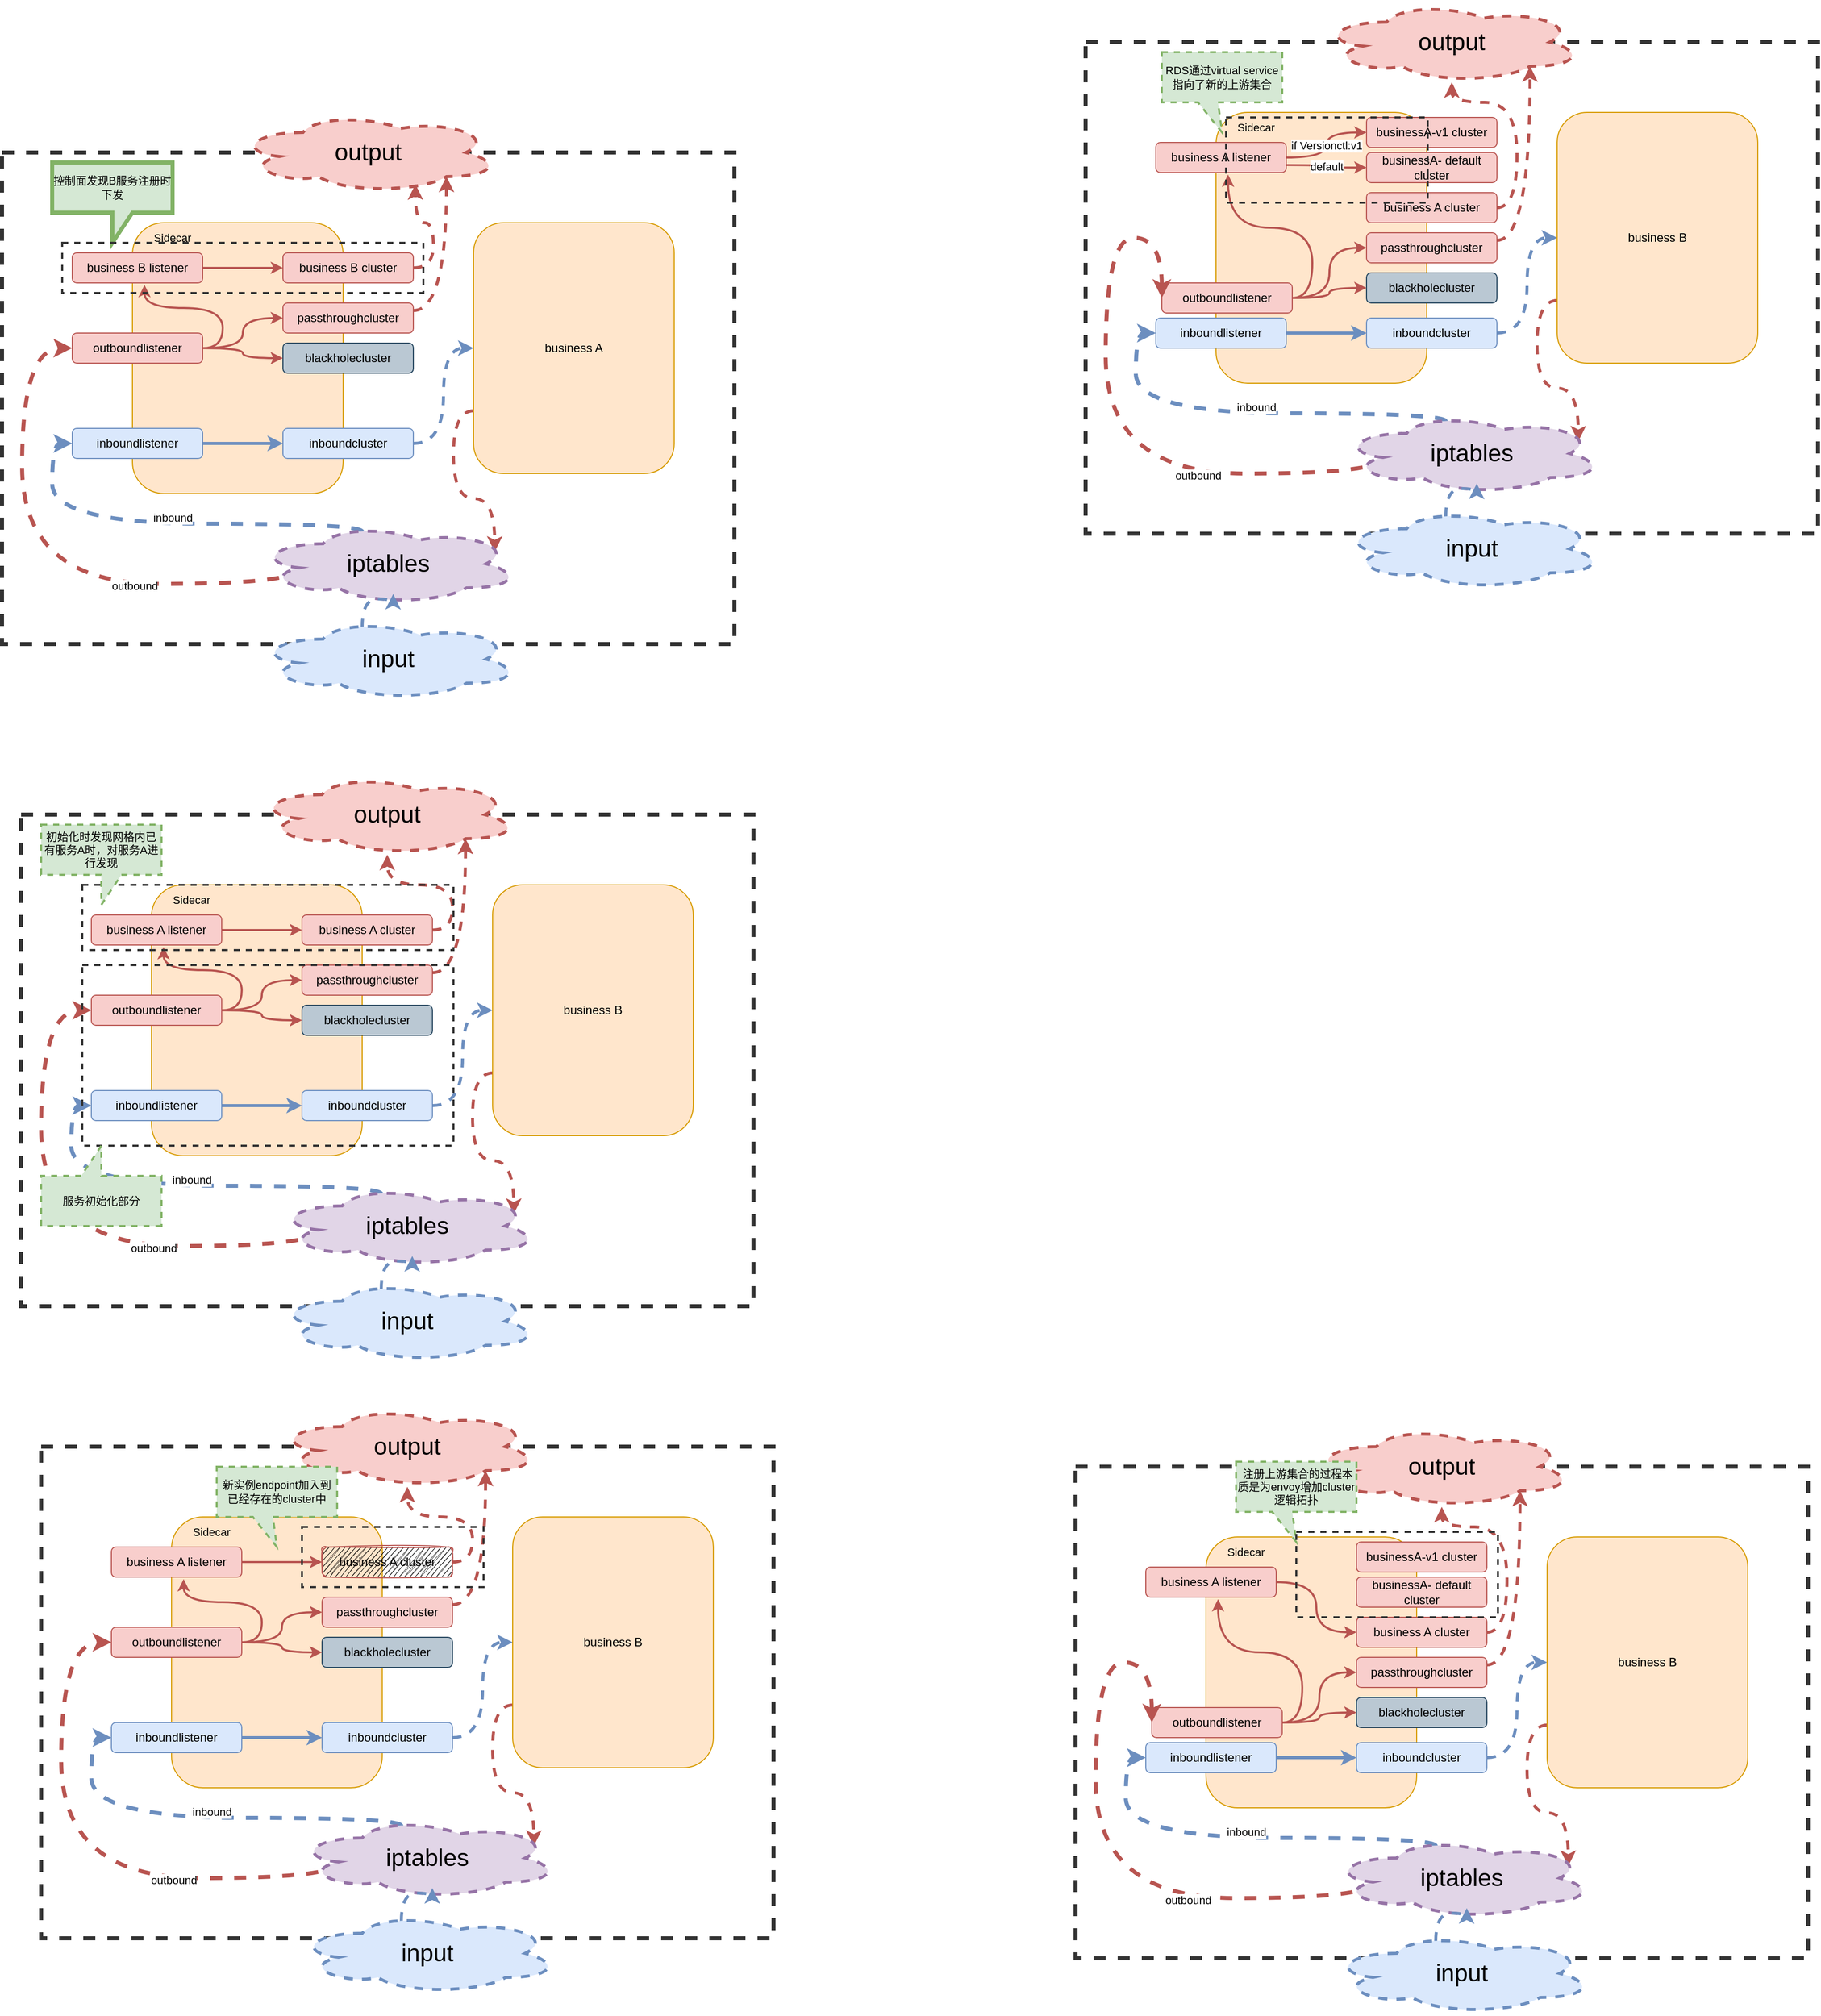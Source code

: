 <mxfile version="15.5.5" type="github">
  <diagram id="2kHhhC5C8ryi1PW7w4x3" name="第 1 页">
    <mxGraphModel dx="946" dy="1782" grid="1" gridSize="10" guides="1" tooltips="1" connect="1" arrows="1" fold="1" page="1" pageScale="1" pageWidth="827" pageHeight="1169" math="0" shadow="0">
      <root>
        <mxCell id="0" />
        <mxCell id="1" parent="0" />
        <mxCell id="oY1Nen4sBYmkMd0QGpDK-23" value="" style="rounded=0;whiteSpace=wrap;html=1;dashed=1;strokeWidth=4;strokeColor=#333333;" parent="1" vertex="1">
          <mxGeometry x="30" y="40" width="730" height="490" as="geometry" />
        </mxCell>
        <mxCell id="oY1Nen4sBYmkMd0QGpDK-11" value="" style="rounded=1;whiteSpace=wrap;html=1;fillColor=#ffe6cc;strokeColor=#d79b00;" parent="1" vertex="1">
          <mxGeometry x="160" y="110" width="210" height="270" as="geometry" />
        </mxCell>
        <mxCell id="oY1Nen4sBYmkMd0QGpDK-12" value="blackholecluster" style="rounded=1;whiteSpace=wrap;html=1;fillColor=#bac8d3;strokeColor=#23445d;" parent="1" vertex="1">
          <mxGeometry x="310" y="230" width="130" height="30" as="geometry" />
        </mxCell>
        <mxCell id="oY1Nen4sBYmkMd0QGpDK-57" style="edgeStyle=orthogonalEdgeStyle;curved=1;orthogonalLoop=1;jettySize=auto;html=1;exitX=1;exitY=0.25;exitDx=0;exitDy=0;entryX=0.8;entryY=0.8;entryDx=0;entryDy=0;entryPerimeter=0;dashed=1;fontSize=11;strokeWidth=3;fillColor=#f8cecc;strokeColor=#b85450;" parent="1" source="oY1Nen4sBYmkMd0QGpDK-13" target="oY1Nen4sBYmkMd0QGpDK-55" edge="1">
          <mxGeometry relative="1" as="geometry" />
        </mxCell>
        <mxCell id="oY1Nen4sBYmkMd0QGpDK-13" value="passthroughcluster" style="rounded=1;whiteSpace=wrap;html=1;fillColor=#f8cecc;strokeColor=#b85450;" parent="1" vertex="1">
          <mxGeometry x="310" y="190" width="130" height="30" as="geometry" />
        </mxCell>
        <mxCell id="oY1Nen4sBYmkMd0QGpDK-14" style="edgeStyle=orthogonalEdgeStyle;orthogonalLoop=1;jettySize=auto;html=1;entryX=0;entryY=0.5;entryDx=0;entryDy=0;curved=1;fillColor=#dae8fc;strokeColor=#6c8ebf;strokeWidth=3;" parent="1" source="oY1Nen4sBYmkMd0QGpDK-15" target="oY1Nen4sBYmkMd0QGpDK-18" edge="1">
          <mxGeometry relative="1" as="geometry" />
        </mxCell>
        <mxCell id="oY1Nen4sBYmkMd0QGpDK-15" value="inboundlistener" style="rounded=1;whiteSpace=wrap;html=1;fillColor=#dae8fc;strokeColor=#6c8ebf;" parent="1" vertex="1">
          <mxGeometry x="100" y="315" width="130" height="30" as="geometry" />
        </mxCell>
        <mxCell id="oY1Nen4sBYmkMd0QGpDK-39" style="edgeStyle=orthogonalEdgeStyle;curved=1;orthogonalLoop=1;jettySize=auto;html=1;entryX=0;entryY=0.5;entryDx=0;entryDy=0;fillColor=#f8cecc;strokeColor=#b85450;strokeWidth=2;" parent="1" source="oY1Nen4sBYmkMd0QGpDK-16" target="oY1Nen4sBYmkMd0QGpDK-13" edge="1">
          <mxGeometry relative="1" as="geometry" />
        </mxCell>
        <mxCell id="oY1Nen4sBYmkMd0QGpDK-40" style="edgeStyle=orthogonalEdgeStyle;curved=1;orthogonalLoop=1;jettySize=auto;html=1;entryX=0;entryY=0.5;entryDx=0;entryDy=0;fillColor=#f8cecc;strokeColor=#b85450;strokeWidth=2;" parent="1" source="oY1Nen4sBYmkMd0QGpDK-16" target="oY1Nen4sBYmkMd0QGpDK-12" edge="1">
          <mxGeometry relative="1" as="geometry" />
        </mxCell>
        <mxCell id="42gZQ6lVNrVdXelR5NFE-3" style="edgeStyle=orthogonalEdgeStyle;curved=1;orthogonalLoop=1;jettySize=auto;html=1;exitX=1;exitY=0.5;exitDx=0;exitDy=0;entryX=0.554;entryY=1.067;entryDx=0;entryDy=0;entryPerimeter=0;fontSize=11;strokeWidth=2;fillColor=#f8cecc;strokeColor=#b85450;" parent="1" source="oY1Nen4sBYmkMd0QGpDK-16" target="42gZQ6lVNrVdXelR5NFE-2" edge="1">
          <mxGeometry relative="1" as="geometry" />
        </mxCell>
        <mxCell id="oY1Nen4sBYmkMd0QGpDK-16" value="outboundlistener" style="rounded=1;whiteSpace=wrap;html=1;fillColor=#f8cecc;strokeColor=#b85450;" parent="1" vertex="1">
          <mxGeometry x="100" y="220" width="130" height="30" as="geometry" />
        </mxCell>
        <mxCell id="oY1Nen4sBYmkMd0QGpDK-17" style="edgeStyle=orthogonalEdgeStyle;curved=1;orthogonalLoop=1;jettySize=auto;html=1;entryX=0;entryY=0.5;entryDx=0;entryDy=0;fillColor=#dae8fc;strokeColor=#6c8ebf;strokeWidth=3;dashed=1;" parent="1" source="oY1Nen4sBYmkMd0QGpDK-18" target="oY1Nen4sBYmkMd0QGpDK-19" edge="1">
          <mxGeometry relative="1" as="geometry" />
        </mxCell>
        <mxCell id="oY1Nen4sBYmkMd0QGpDK-18" value="inboundcluster" style="rounded=1;whiteSpace=wrap;html=1;fillColor=#dae8fc;strokeColor=#6c8ebf;" parent="1" vertex="1">
          <mxGeometry x="310" y="315" width="130" height="30" as="geometry" />
        </mxCell>
        <mxCell id="oY1Nen4sBYmkMd0QGpDK-53" style="edgeStyle=orthogonalEdgeStyle;curved=1;orthogonalLoop=1;jettySize=auto;html=1;exitX=0;exitY=0.75;exitDx=0;exitDy=0;entryX=0.908;entryY=0.35;entryDx=0;entryDy=0;entryPerimeter=0;dashed=1;fontSize=11;strokeWidth=3;fillColor=#f8cecc;strokeColor=#b85450;" parent="1" source="oY1Nen4sBYmkMd0QGpDK-19" target="oY1Nen4sBYmkMd0QGpDK-42" edge="1">
          <mxGeometry relative="1" as="geometry" />
        </mxCell>
        <mxCell id="oY1Nen4sBYmkMd0QGpDK-19" value="business A" style="rounded=1;whiteSpace=wrap;html=1;fillColor=#ffe6cc;strokeColor=#d79b00;" parent="1" vertex="1">
          <mxGeometry x="500" y="110" width="200" height="250" as="geometry" />
        </mxCell>
        <mxCell id="oY1Nen4sBYmkMd0QGpDK-45" style="edgeStyle=orthogonalEdgeStyle;curved=1;orthogonalLoop=1;jettySize=auto;html=1;exitX=0.4;exitY=0.1;exitDx=0;exitDy=0;exitPerimeter=0;entryX=0;entryY=0.5;entryDx=0;entryDy=0;fontSize=11;fillColor=#dae8fc;strokeColor=#6c8ebf;dashed=1;strokeWidth=4;" parent="1" source="oY1Nen4sBYmkMd0QGpDK-42" target="oY1Nen4sBYmkMd0QGpDK-15" edge="1">
          <mxGeometry relative="1" as="geometry">
            <Array as="points">
              <mxPoint x="389" y="410" />
              <mxPoint x="80" y="410" />
              <mxPoint x="80" y="330" />
            </Array>
          </mxGeometry>
        </mxCell>
        <mxCell id="oY1Nen4sBYmkMd0QGpDK-46" value="inbound" style="edgeLabel;html=1;align=center;verticalAlign=middle;resizable=0;points=[];fontSize=11;" parent="oY1Nen4sBYmkMd0QGpDK-45" vertex="1" connectable="0">
          <mxGeometry x="-0.055" y="-6" relative="1" as="geometry">
            <mxPoint as="offset" />
          </mxGeometry>
        </mxCell>
        <mxCell id="oY1Nen4sBYmkMd0QGpDK-47" style="edgeStyle=orthogonalEdgeStyle;curved=1;orthogonalLoop=1;jettySize=auto;html=1;exitX=0.16;exitY=0.55;exitDx=0;exitDy=0;exitPerimeter=0;entryX=0;entryY=0.5;entryDx=0;entryDy=0;fontSize=11;fillColor=#f8cecc;strokeColor=#b85450;dashed=1;strokeWidth=4;" parent="1" source="oY1Nen4sBYmkMd0QGpDK-42" target="oY1Nen4sBYmkMd0QGpDK-16" edge="1">
          <mxGeometry relative="1" as="geometry">
            <Array as="points">
              <mxPoint x="327" y="470" />
              <mxPoint x="50" y="470" />
              <mxPoint x="50" y="235" />
            </Array>
          </mxGeometry>
        </mxCell>
        <mxCell id="oY1Nen4sBYmkMd0QGpDK-48" value="outbound" style="edgeLabel;html=1;align=center;verticalAlign=middle;resizable=0;points=[];fontSize=11;" parent="oY1Nen4sBYmkMd0QGpDK-47" vertex="1" connectable="0">
          <mxGeometry x="-0.375" y="2" relative="1" as="geometry">
            <mxPoint as="offset" />
          </mxGeometry>
        </mxCell>
        <mxCell id="oY1Nen4sBYmkMd0QGpDK-42" value="&lt;font style=&quot;font-size: 24px&quot;&gt;iptables&lt;/font&gt;" style="ellipse;shape=cloud;whiteSpace=wrap;html=1;dashed=1;strokeWidth=3;fillColor=#e1d5e7;strokeColor=#9673a6;" parent="1" vertex="1">
          <mxGeometry x="285" y="410" width="260" height="80" as="geometry" />
        </mxCell>
        <mxCell id="oY1Nen4sBYmkMd0QGpDK-49" value="Sidecar" style="text;html=1;strokeColor=none;fillColor=none;align=center;verticalAlign=middle;whiteSpace=wrap;rounded=0;dashed=1;fontSize=11;" parent="1" vertex="1">
          <mxGeometry x="170" y="110" width="60" height="30" as="geometry" />
        </mxCell>
        <mxCell id="oY1Nen4sBYmkMd0QGpDK-55" value="&lt;font style=&quot;font-size: 24px&quot;&gt;output&lt;/font&gt;" style="ellipse;shape=cloud;whiteSpace=wrap;html=1;dashed=1;strokeWidth=3;fillColor=#f8cecc;strokeColor=#b85450;" parent="1" vertex="1">
          <mxGeometry x="265" width="260" height="80" as="geometry" />
        </mxCell>
        <mxCell id="oY1Nen4sBYmkMd0QGpDK-59" style="edgeStyle=orthogonalEdgeStyle;curved=1;orthogonalLoop=1;jettySize=auto;html=1;exitX=0.4;exitY=0.1;exitDx=0;exitDy=0;exitPerimeter=0;entryX=0.519;entryY=0.875;entryDx=0;entryDy=0;entryPerimeter=0;dashed=1;fontSize=11;strokeWidth=3;fillColor=#dae8fc;strokeColor=#6c8ebf;" parent="1" source="oY1Nen4sBYmkMd0QGpDK-58" target="oY1Nen4sBYmkMd0QGpDK-42" edge="1">
          <mxGeometry relative="1" as="geometry" />
        </mxCell>
        <mxCell id="oY1Nen4sBYmkMd0QGpDK-58" value="&lt;span style=&quot;font-size: 24px&quot;&gt;input&lt;/span&gt;" style="ellipse;shape=cloud;whiteSpace=wrap;html=1;dashed=1;strokeWidth=3;fillColor=#dae8fc;strokeColor=#6c8ebf;" parent="1" vertex="1">
          <mxGeometry x="285" y="505" width="260" height="80" as="geometry" />
        </mxCell>
        <mxCell id="42gZQ6lVNrVdXelR5NFE-60" style="edgeStyle=orthogonalEdgeStyle;curved=1;orthogonalLoop=1;jettySize=auto;html=1;exitX=1;exitY=0.5;exitDx=0;exitDy=0;entryX=0.681;entryY=0.896;entryDx=0;entryDy=0;entryPerimeter=0;fontSize=11;strokeWidth=3;dashed=1;fillColor=#f8cecc;strokeColor=#b85450;" parent="1" source="42gZQ6lVNrVdXelR5NFE-1" target="oY1Nen4sBYmkMd0QGpDK-55" edge="1">
          <mxGeometry relative="1" as="geometry" />
        </mxCell>
        <mxCell id="42gZQ6lVNrVdXelR5NFE-1" value="business B cluster" style="rounded=1;whiteSpace=wrap;html=1;fillColor=#f8cecc;strokeColor=#b85450;" parent="1" vertex="1">
          <mxGeometry x="310" y="140" width="130" height="30" as="geometry" />
        </mxCell>
        <mxCell id="42gZQ6lVNrVdXelR5NFE-4" style="edgeStyle=orthogonalEdgeStyle;curved=1;orthogonalLoop=1;jettySize=auto;html=1;exitX=1;exitY=0.5;exitDx=0;exitDy=0;entryX=0;entryY=0.5;entryDx=0;entryDy=0;fontSize=11;strokeWidth=2;fillColor=#f8cecc;strokeColor=#b85450;" parent="1" source="42gZQ6lVNrVdXelR5NFE-2" target="42gZQ6lVNrVdXelR5NFE-1" edge="1">
          <mxGeometry relative="1" as="geometry" />
        </mxCell>
        <mxCell id="42gZQ6lVNrVdXelR5NFE-2" value="business B listener" style="rounded=1;whiteSpace=wrap;html=1;fillColor=#f8cecc;strokeColor=#b85450;" parent="1" vertex="1">
          <mxGeometry x="100" y="140" width="130" height="30" as="geometry" />
        </mxCell>
        <mxCell id="42gZQ6lVNrVdXelR5NFE-31" value="" style="rounded=0;whiteSpace=wrap;html=1;dashed=1;strokeWidth=4;strokeColor=#333333;" parent="1" vertex="1">
          <mxGeometry x="49" y="700" width="730" height="490" as="geometry" />
        </mxCell>
        <mxCell id="42gZQ6lVNrVdXelR5NFE-32" value="" style="rounded=1;whiteSpace=wrap;html=1;fillColor=#ffe6cc;strokeColor=#d79b00;" parent="1" vertex="1">
          <mxGeometry x="179" y="770" width="210" height="270" as="geometry" />
        </mxCell>
        <mxCell id="42gZQ6lVNrVdXelR5NFE-33" value="blackholecluster" style="rounded=1;whiteSpace=wrap;html=1;fillColor=#bac8d3;strokeColor=#23445d;" parent="1" vertex="1">
          <mxGeometry x="329" y="890" width="130" height="30" as="geometry" />
        </mxCell>
        <mxCell id="42gZQ6lVNrVdXelR5NFE-34" style="edgeStyle=orthogonalEdgeStyle;curved=1;orthogonalLoop=1;jettySize=auto;html=1;exitX=1;exitY=0.25;exitDx=0;exitDy=0;entryX=0.8;entryY=0.8;entryDx=0;entryDy=0;entryPerimeter=0;dashed=1;fontSize=11;strokeWidth=3;fillColor=#f8cecc;strokeColor=#b85450;" parent="1" source="42gZQ6lVNrVdXelR5NFE-35" target="42gZQ6lVNrVdXelR5NFE-52" edge="1">
          <mxGeometry relative="1" as="geometry" />
        </mxCell>
        <mxCell id="42gZQ6lVNrVdXelR5NFE-35" value="passthroughcluster" style="rounded=1;whiteSpace=wrap;html=1;fillColor=#f8cecc;strokeColor=#b85450;" parent="1" vertex="1">
          <mxGeometry x="329" y="850" width="130" height="30" as="geometry" />
        </mxCell>
        <mxCell id="42gZQ6lVNrVdXelR5NFE-36" style="edgeStyle=orthogonalEdgeStyle;orthogonalLoop=1;jettySize=auto;html=1;entryX=0;entryY=0.5;entryDx=0;entryDy=0;curved=1;fillColor=#dae8fc;strokeColor=#6c8ebf;strokeWidth=3;" parent="1" source="42gZQ6lVNrVdXelR5NFE-37" target="42gZQ6lVNrVdXelR5NFE-43" edge="1">
          <mxGeometry relative="1" as="geometry" />
        </mxCell>
        <mxCell id="42gZQ6lVNrVdXelR5NFE-37" value="inboundlistener" style="rounded=1;whiteSpace=wrap;html=1;fillColor=#dae8fc;strokeColor=#6c8ebf;" parent="1" vertex="1">
          <mxGeometry x="119" y="975" width="130" height="30" as="geometry" />
        </mxCell>
        <mxCell id="42gZQ6lVNrVdXelR5NFE-38" style="edgeStyle=orthogonalEdgeStyle;curved=1;orthogonalLoop=1;jettySize=auto;html=1;entryX=0;entryY=0.5;entryDx=0;entryDy=0;fillColor=#f8cecc;strokeColor=#b85450;strokeWidth=2;" parent="1" source="42gZQ6lVNrVdXelR5NFE-41" target="42gZQ6lVNrVdXelR5NFE-35" edge="1">
          <mxGeometry relative="1" as="geometry" />
        </mxCell>
        <mxCell id="42gZQ6lVNrVdXelR5NFE-39" style="edgeStyle=orthogonalEdgeStyle;curved=1;orthogonalLoop=1;jettySize=auto;html=1;entryX=0;entryY=0.5;entryDx=0;entryDy=0;fillColor=#f8cecc;strokeColor=#b85450;strokeWidth=2;" parent="1" source="42gZQ6lVNrVdXelR5NFE-41" target="42gZQ6lVNrVdXelR5NFE-33" edge="1">
          <mxGeometry relative="1" as="geometry" />
        </mxCell>
        <mxCell id="42gZQ6lVNrVdXelR5NFE-40" style="edgeStyle=orthogonalEdgeStyle;curved=1;orthogonalLoop=1;jettySize=auto;html=1;exitX=1;exitY=0.5;exitDx=0;exitDy=0;entryX=0.554;entryY=1.067;entryDx=0;entryDy=0;entryPerimeter=0;fontSize=11;strokeWidth=2;fillColor=#f8cecc;strokeColor=#b85450;" parent="1" source="42gZQ6lVNrVdXelR5NFE-41" target="42gZQ6lVNrVdXelR5NFE-57" edge="1">
          <mxGeometry relative="1" as="geometry" />
        </mxCell>
        <mxCell id="42gZQ6lVNrVdXelR5NFE-41" value="outboundlistener" style="rounded=1;whiteSpace=wrap;html=1;fillColor=#f8cecc;strokeColor=#b85450;" parent="1" vertex="1">
          <mxGeometry x="119" y="880" width="130" height="30" as="geometry" />
        </mxCell>
        <mxCell id="42gZQ6lVNrVdXelR5NFE-42" style="edgeStyle=orthogonalEdgeStyle;curved=1;orthogonalLoop=1;jettySize=auto;html=1;entryX=0;entryY=0.5;entryDx=0;entryDy=0;fillColor=#dae8fc;strokeColor=#6c8ebf;strokeWidth=3;dashed=1;" parent="1" source="42gZQ6lVNrVdXelR5NFE-43" target="42gZQ6lVNrVdXelR5NFE-45" edge="1">
          <mxGeometry relative="1" as="geometry" />
        </mxCell>
        <mxCell id="42gZQ6lVNrVdXelR5NFE-43" value="inboundcluster" style="rounded=1;whiteSpace=wrap;html=1;fillColor=#dae8fc;strokeColor=#6c8ebf;" parent="1" vertex="1">
          <mxGeometry x="329" y="975" width="130" height="30" as="geometry" />
        </mxCell>
        <mxCell id="42gZQ6lVNrVdXelR5NFE-44" style="edgeStyle=orthogonalEdgeStyle;curved=1;orthogonalLoop=1;jettySize=auto;html=1;exitX=0;exitY=0.75;exitDx=0;exitDy=0;entryX=0.908;entryY=0.35;entryDx=0;entryDy=0;entryPerimeter=0;dashed=1;fontSize=11;strokeWidth=3;fillColor=#f8cecc;strokeColor=#b85450;" parent="1" source="42gZQ6lVNrVdXelR5NFE-45" target="42gZQ6lVNrVdXelR5NFE-50" edge="1">
          <mxGeometry relative="1" as="geometry" />
        </mxCell>
        <mxCell id="42gZQ6lVNrVdXelR5NFE-45" value="business B" style="rounded=1;whiteSpace=wrap;html=1;fillColor=#ffe6cc;strokeColor=#d79b00;" parent="1" vertex="1">
          <mxGeometry x="519" y="770" width="200" height="250" as="geometry" />
        </mxCell>
        <mxCell id="42gZQ6lVNrVdXelR5NFE-46" style="edgeStyle=orthogonalEdgeStyle;curved=1;orthogonalLoop=1;jettySize=auto;html=1;exitX=0.4;exitY=0.1;exitDx=0;exitDy=0;exitPerimeter=0;entryX=0;entryY=0.5;entryDx=0;entryDy=0;fontSize=11;fillColor=#dae8fc;strokeColor=#6c8ebf;dashed=1;strokeWidth=4;" parent="1" source="42gZQ6lVNrVdXelR5NFE-50" target="42gZQ6lVNrVdXelR5NFE-37" edge="1">
          <mxGeometry relative="1" as="geometry">
            <Array as="points">
              <mxPoint x="408" y="1070" />
              <mxPoint x="99" y="1070" />
              <mxPoint x="99" y="990" />
            </Array>
          </mxGeometry>
        </mxCell>
        <mxCell id="42gZQ6lVNrVdXelR5NFE-47" value="inbound" style="edgeLabel;html=1;align=center;verticalAlign=middle;resizable=0;points=[];fontSize=11;" parent="42gZQ6lVNrVdXelR5NFE-46" vertex="1" connectable="0">
          <mxGeometry x="-0.055" y="-6" relative="1" as="geometry">
            <mxPoint as="offset" />
          </mxGeometry>
        </mxCell>
        <mxCell id="42gZQ6lVNrVdXelR5NFE-48" style="edgeStyle=orthogonalEdgeStyle;curved=1;orthogonalLoop=1;jettySize=auto;html=1;exitX=0.16;exitY=0.55;exitDx=0;exitDy=0;exitPerimeter=0;entryX=0;entryY=0.5;entryDx=0;entryDy=0;fontSize=11;fillColor=#f8cecc;strokeColor=#b85450;dashed=1;strokeWidth=4;" parent="1" source="42gZQ6lVNrVdXelR5NFE-50" target="42gZQ6lVNrVdXelR5NFE-41" edge="1">
          <mxGeometry relative="1" as="geometry">
            <Array as="points">
              <mxPoint x="346" y="1130" />
              <mxPoint x="69" y="1130" />
              <mxPoint x="69" y="895" />
            </Array>
          </mxGeometry>
        </mxCell>
        <mxCell id="42gZQ6lVNrVdXelR5NFE-49" value="outbound" style="edgeLabel;html=1;align=center;verticalAlign=middle;resizable=0;points=[];fontSize=11;" parent="42gZQ6lVNrVdXelR5NFE-48" vertex="1" connectable="0">
          <mxGeometry x="-0.375" y="2" relative="1" as="geometry">
            <mxPoint as="offset" />
          </mxGeometry>
        </mxCell>
        <mxCell id="42gZQ6lVNrVdXelR5NFE-50" value="&lt;font style=&quot;font-size: 24px&quot;&gt;iptables&lt;/font&gt;" style="ellipse;shape=cloud;whiteSpace=wrap;html=1;dashed=1;strokeWidth=3;fillColor=#e1d5e7;strokeColor=#9673a6;" parent="1" vertex="1">
          <mxGeometry x="304" y="1070" width="260" height="80" as="geometry" />
        </mxCell>
        <mxCell id="42gZQ6lVNrVdXelR5NFE-51" value="Sidecar" style="text;html=1;strokeColor=none;fillColor=none;align=center;verticalAlign=middle;whiteSpace=wrap;rounded=0;dashed=1;fontSize=11;" parent="1" vertex="1">
          <mxGeometry x="189" y="770" width="60" height="30" as="geometry" />
        </mxCell>
        <mxCell id="42gZQ6lVNrVdXelR5NFE-52" value="&lt;font style=&quot;font-size: 24px&quot;&gt;output&lt;/font&gt;" style="ellipse;shape=cloud;whiteSpace=wrap;html=1;dashed=1;strokeWidth=3;fillColor=#f8cecc;strokeColor=#b85450;" parent="1" vertex="1">
          <mxGeometry x="284" y="660" width="260" height="80" as="geometry" />
        </mxCell>
        <mxCell id="42gZQ6lVNrVdXelR5NFE-53" style="edgeStyle=orthogonalEdgeStyle;curved=1;orthogonalLoop=1;jettySize=auto;html=1;exitX=0.4;exitY=0.1;exitDx=0;exitDy=0;exitPerimeter=0;entryX=0.519;entryY=0.875;entryDx=0;entryDy=0;entryPerimeter=0;dashed=1;fontSize=11;strokeWidth=3;fillColor=#dae8fc;strokeColor=#6c8ebf;" parent="1" source="42gZQ6lVNrVdXelR5NFE-54" target="42gZQ6lVNrVdXelR5NFE-50" edge="1">
          <mxGeometry relative="1" as="geometry" />
        </mxCell>
        <mxCell id="42gZQ6lVNrVdXelR5NFE-54" value="&lt;span style=&quot;font-size: 24px&quot;&gt;input&lt;/span&gt;" style="ellipse;shape=cloud;whiteSpace=wrap;html=1;dashed=1;strokeWidth=3;fillColor=#dae8fc;strokeColor=#6c8ebf;" parent="1" vertex="1">
          <mxGeometry x="304" y="1165" width="260" height="80" as="geometry" />
        </mxCell>
        <mxCell id="42gZQ6lVNrVdXelR5NFE-61" style="edgeStyle=orthogonalEdgeStyle;curved=1;orthogonalLoop=1;jettySize=auto;html=1;exitX=1;exitY=0.5;exitDx=0;exitDy=0;dashed=1;fontSize=11;strokeWidth=3;fillColor=#f8cecc;strokeColor=#b85450;" parent="1" source="42gZQ6lVNrVdXelR5NFE-55" target="42gZQ6lVNrVdXelR5NFE-52" edge="1">
          <mxGeometry relative="1" as="geometry" />
        </mxCell>
        <mxCell id="42gZQ6lVNrVdXelR5NFE-55" value="business A cluster" style="rounded=1;whiteSpace=wrap;html=1;fillColor=#f8cecc;strokeColor=#b85450;" parent="1" vertex="1">
          <mxGeometry x="329" y="800" width="130" height="30" as="geometry" />
        </mxCell>
        <mxCell id="42gZQ6lVNrVdXelR5NFE-56" style="edgeStyle=orthogonalEdgeStyle;curved=1;orthogonalLoop=1;jettySize=auto;html=1;exitX=1;exitY=0.5;exitDx=0;exitDy=0;entryX=0;entryY=0.5;entryDx=0;entryDy=0;fontSize=11;strokeWidth=2;fillColor=#f8cecc;strokeColor=#b85450;" parent="1" source="42gZQ6lVNrVdXelR5NFE-57" target="42gZQ6lVNrVdXelR5NFE-55" edge="1">
          <mxGeometry relative="1" as="geometry" />
        </mxCell>
        <mxCell id="42gZQ6lVNrVdXelR5NFE-57" value="business A listener" style="rounded=1;whiteSpace=wrap;html=1;fillColor=#f8cecc;strokeColor=#b85450;" parent="1" vertex="1">
          <mxGeometry x="119" y="800" width="130" height="30" as="geometry" />
        </mxCell>
        <mxCell id="42gZQ6lVNrVdXelR5NFE-58" value="控制面发现B服务注册时下发" style="shape=callout;whiteSpace=wrap;html=1;perimeter=calloutPerimeter;fontSize=11;strokeColor=#82b366;strokeWidth=4;fillColor=#d5e8d4;" parent="1" vertex="1">
          <mxGeometry x="80" y="50" width="120" height="80" as="geometry" />
        </mxCell>
        <mxCell id="42gZQ6lVNrVdXelR5NFE-59" value="" style="rounded=0;whiteSpace=wrap;html=1;fontSize=11;strokeColor=#333333;strokeWidth=2;fillColor=none;dashed=1;" parent="1" vertex="1">
          <mxGeometry x="90" y="130" width="360" height="50" as="geometry" />
        </mxCell>
        <mxCell id="42gZQ6lVNrVdXelR5NFE-62" value="" style="rounded=0;whiteSpace=wrap;html=1;dashed=1;fontSize=11;strokeColor=#333333;strokeWidth=2;fillColor=none;" parent="1" vertex="1">
          <mxGeometry x="110" y="850" width="370" height="180" as="geometry" />
        </mxCell>
        <mxCell id="42gZQ6lVNrVdXelR5NFE-63" value="服务初始化部分" style="shape=callout;whiteSpace=wrap;html=1;perimeter=calloutPerimeter;dashed=1;fontSize=11;strokeColor=#82b366;strokeWidth=2;fillColor=#d5e8d4;direction=west;" parent="1" vertex="1">
          <mxGeometry x="69" y="1030" width="120" height="80" as="geometry" />
        </mxCell>
        <mxCell id="42gZQ6lVNrVdXelR5NFE-64" value="" style="rounded=0;whiteSpace=wrap;html=1;dashed=1;fontSize=11;strokeColor=#333333;strokeWidth=2;fillColor=none;" parent="1" vertex="1">
          <mxGeometry x="110" y="770" width="370" height="65" as="geometry" />
        </mxCell>
        <mxCell id="42gZQ6lVNrVdXelR5NFE-65" value="初始化时发现网格内已有服务A时，对服务A进行发现" style="shape=callout;whiteSpace=wrap;html=1;perimeter=calloutPerimeter;dashed=1;fontSize=11;strokeColor=#82b366;strokeWidth=2;fillColor=#d5e8d4;" parent="1" vertex="1">
          <mxGeometry x="69" y="710" width="120" height="80" as="geometry" />
        </mxCell>
        <mxCell id="hYItOfej1nYIdVa6LfLt-1" value="" style="rounded=0;whiteSpace=wrap;html=1;dashed=1;strokeWidth=4;strokeColor=#333333;" vertex="1" parent="1">
          <mxGeometry x="69" y="1330" width="730" height="490" as="geometry" />
        </mxCell>
        <mxCell id="hYItOfej1nYIdVa6LfLt-2" value="" style="rounded=1;whiteSpace=wrap;html=1;fillColor=#ffe6cc;strokeColor=#d79b00;" vertex="1" parent="1">
          <mxGeometry x="199" y="1400" width="210" height="270" as="geometry" />
        </mxCell>
        <mxCell id="hYItOfej1nYIdVa6LfLt-3" value="blackholecluster" style="rounded=1;whiteSpace=wrap;html=1;fillColor=#bac8d3;strokeColor=#23445d;" vertex="1" parent="1">
          <mxGeometry x="349" y="1520" width="130" height="30" as="geometry" />
        </mxCell>
        <mxCell id="hYItOfej1nYIdVa6LfLt-4" style="edgeStyle=orthogonalEdgeStyle;curved=1;orthogonalLoop=1;jettySize=auto;html=1;exitX=1;exitY=0.25;exitDx=0;exitDy=0;entryX=0.8;entryY=0.8;entryDx=0;entryDy=0;entryPerimeter=0;dashed=1;fontSize=11;strokeWidth=3;fillColor=#f8cecc;strokeColor=#b85450;" edge="1" parent="1" source="hYItOfej1nYIdVa6LfLt-5" target="hYItOfej1nYIdVa6LfLt-22">
          <mxGeometry relative="1" as="geometry" />
        </mxCell>
        <mxCell id="hYItOfej1nYIdVa6LfLt-5" value="passthroughcluster" style="rounded=1;whiteSpace=wrap;html=1;fillColor=#f8cecc;strokeColor=#b85450;" vertex="1" parent="1">
          <mxGeometry x="349" y="1480" width="130" height="30" as="geometry" />
        </mxCell>
        <mxCell id="hYItOfej1nYIdVa6LfLt-6" style="edgeStyle=orthogonalEdgeStyle;orthogonalLoop=1;jettySize=auto;html=1;entryX=0;entryY=0.5;entryDx=0;entryDy=0;curved=1;fillColor=#dae8fc;strokeColor=#6c8ebf;strokeWidth=3;" edge="1" parent="1" source="hYItOfej1nYIdVa6LfLt-7" target="hYItOfej1nYIdVa6LfLt-13">
          <mxGeometry relative="1" as="geometry" />
        </mxCell>
        <mxCell id="hYItOfej1nYIdVa6LfLt-7" value="inboundlistener" style="rounded=1;whiteSpace=wrap;html=1;fillColor=#dae8fc;strokeColor=#6c8ebf;" vertex="1" parent="1">
          <mxGeometry x="139" y="1605" width="130" height="30" as="geometry" />
        </mxCell>
        <mxCell id="hYItOfej1nYIdVa6LfLt-8" style="edgeStyle=orthogonalEdgeStyle;curved=1;orthogonalLoop=1;jettySize=auto;html=1;entryX=0;entryY=0.5;entryDx=0;entryDy=0;fillColor=#f8cecc;strokeColor=#b85450;strokeWidth=2;" edge="1" parent="1" source="hYItOfej1nYIdVa6LfLt-11" target="hYItOfej1nYIdVa6LfLt-5">
          <mxGeometry relative="1" as="geometry" />
        </mxCell>
        <mxCell id="hYItOfej1nYIdVa6LfLt-9" style="edgeStyle=orthogonalEdgeStyle;curved=1;orthogonalLoop=1;jettySize=auto;html=1;entryX=0;entryY=0.5;entryDx=0;entryDy=0;fillColor=#f8cecc;strokeColor=#b85450;strokeWidth=2;" edge="1" parent="1" source="hYItOfej1nYIdVa6LfLt-11" target="hYItOfej1nYIdVa6LfLt-3">
          <mxGeometry relative="1" as="geometry" />
        </mxCell>
        <mxCell id="hYItOfej1nYIdVa6LfLt-10" style="edgeStyle=orthogonalEdgeStyle;curved=1;orthogonalLoop=1;jettySize=auto;html=1;exitX=1;exitY=0.5;exitDx=0;exitDy=0;entryX=0.554;entryY=1.067;entryDx=0;entryDy=0;entryPerimeter=0;fontSize=11;strokeWidth=2;fillColor=#f8cecc;strokeColor=#b85450;" edge="1" parent="1" source="hYItOfej1nYIdVa6LfLt-11" target="hYItOfej1nYIdVa6LfLt-28">
          <mxGeometry relative="1" as="geometry" />
        </mxCell>
        <mxCell id="hYItOfej1nYIdVa6LfLt-11" value="outboundlistener" style="rounded=1;whiteSpace=wrap;html=1;fillColor=#f8cecc;strokeColor=#b85450;" vertex="1" parent="1">
          <mxGeometry x="139" y="1510" width="130" height="30" as="geometry" />
        </mxCell>
        <mxCell id="hYItOfej1nYIdVa6LfLt-12" style="edgeStyle=orthogonalEdgeStyle;curved=1;orthogonalLoop=1;jettySize=auto;html=1;entryX=0;entryY=0.5;entryDx=0;entryDy=0;fillColor=#dae8fc;strokeColor=#6c8ebf;strokeWidth=3;dashed=1;" edge="1" parent="1" source="hYItOfej1nYIdVa6LfLt-13" target="hYItOfej1nYIdVa6LfLt-15">
          <mxGeometry relative="1" as="geometry" />
        </mxCell>
        <mxCell id="hYItOfej1nYIdVa6LfLt-13" value="inboundcluster" style="rounded=1;whiteSpace=wrap;html=1;fillColor=#dae8fc;strokeColor=#6c8ebf;" vertex="1" parent="1">
          <mxGeometry x="349" y="1605" width="130" height="30" as="geometry" />
        </mxCell>
        <mxCell id="hYItOfej1nYIdVa6LfLt-14" style="edgeStyle=orthogonalEdgeStyle;curved=1;orthogonalLoop=1;jettySize=auto;html=1;exitX=0;exitY=0.75;exitDx=0;exitDy=0;entryX=0.908;entryY=0.35;entryDx=0;entryDy=0;entryPerimeter=0;dashed=1;fontSize=11;strokeWidth=3;fillColor=#f8cecc;strokeColor=#b85450;" edge="1" parent="1" source="hYItOfej1nYIdVa6LfLt-15" target="hYItOfej1nYIdVa6LfLt-20">
          <mxGeometry relative="1" as="geometry" />
        </mxCell>
        <mxCell id="hYItOfej1nYIdVa6LfLt-15" value="business B" style="rounded=1;whiteSpace=wrap;html=1;fillColor=#ffe6cc;strokeColor=#d79b00;" vertex="1" parent="1">
          <mxGeometry x="539" y="1400" width="200" height="250" as="geometry" />
        </mxCell>
        <mxCell id="hYItOfej1nYIdVa6LfLt-16" style="edgeStyle=orthogonalEdgeStyle;curved=1;orthogonalLoop=1;jettySize=auto;html=1;exitX=0.4;exitY=0.1;exitDx=0;exitDy=0;exitPerimeter=0;entryX=0;entryY=0.5;entryDx=0;entryDy=0;fontSize=11;fillColor=#dae8fc;strokeColor=#6c8ebf;dashed=1;strokeWidth=4;" edge="1" parent="1" source="hYItOfej1nYIdVa6LfLt-20" target="hYItOfej1nYIdVa6LfLt-7">
          <mxGeometry relative="1" as="geometry">
            <Array as="points">
              <mxPoint x="428" y="1700" />
              <mxPoint x="119" y="1700" />
              <mxPoint x="119" y="1620" />
            </Array>
          </mxGeometry>
        </mxCell>
        <mxCell id="hYItOfej1nYIdVa6LfLt-17" value="inbound" style="edgeLabel;html=1;align=center;verticalAlign=middle;resizable=0;points=[];fontSize=11;" vertex="1" connectable="0" parent="hYItOfej1nYIdVa6LfLt-16">
          <mxGeometry x="-0.055" y="-6" relative="1" as="geometry">
            <mxPoint as="offset" />
          </mxGeometry>
        </mxCell>
        <mxCell id="hYItOfej1nYIdVa6LfLt-18" style="edgeStyle=orthogonalEdgeStyle;curved=1;orthogonalLoop=1;jettySize=auto;html=1;exitX=0.16;exitY=0.55;exitDx=0;exitDy=0;exitPerimeter=0;entryX=0;entryY=0.5;entryDx=0;entryDy=0;fontSize=11;fillColor=#f8cecc;strokeColor=#b85450;dashed=1;strokeWidth=4;" edge="1" parent="1" source="hYItOfej1nYIdVa6LfLt-20" target="hYItOfej1nYIdVa6LfLt-11">
          <mxGeometry relative="1" as="geometry">
            <Array as="points">
              <mxPoint x="366" y="1760" />
              <mxPoint x="89" y="1760" />
              <mxPoint x="89" y="1525" />
            </Array>
          </mxGeometry>
        </mxCell>
        <mxCell id="hYItOfej1nYIdVa6LfLt-19" value="outbound" style="edgeLabel;html=1;align=center;verticalAlign=middle;resizable=0;points=[];fontSize=11;" vertex="1" connectable="0" parent="hYItOfej1nYIdVa6LfLt-18">
          <mxGeometry x="-0.375" y="2" relative="1" as="geometry">
            <mxPoint as="offset" />
          </mxGeometry>
        </mxCell>
        <mxCell id="hYItOfej1nYIdVa6LfLt-20" value="&lt;font style=&quot;font-size: 24px&quot;&gt;iptables&lt;/font&gt;" style="ellipse;shape=cloud;whiteSpace=wrap;html=1;dashed=1;strokeWidth=3;fillColor=#e1d5e7;strokeColor=#9673a6;" vertex="1" parent="1">
          <mxGeometry x="324" y="1700" width="260" height="80" as="geometry" />
        </mxCell>
        <mxCell id="hYItOfej1nYIdVa6LfLt-21" value="Sidecar" style="text;html=1;strokeColor=none;fillColor=none;align=center;verticalAlign=middle;whiteSpace=wrap;rounded=0;dashed=1;fontSize=11;" vertex="1" parent="1">
          <mxGeometry x="209" y="1400" width="60" height="30" as="geometry" />
        </mxCell>
        <mxCell id="hYItOfej1nYIdVa6LfLt-22" value="&lt;font style=&quot;font-size: 24px&quot;&gt;output&lt;/font&gt;" style="ellipse;shape=cloud;whiteSpace=wrap;html=1;dashed=1;strokeWidth=3;fillColor=#f8cecc;strokeColor=#b85450;" vertex="1" parent="1">
          <mxGeometry x="304" y="1290" width="260" height="80" as="geometry" />
        </mxCell>
        <mxCell id="hYItOfej1nYIdVa6LfLt-23" style="edgeStyle=orthogonalEdgeStyle;curved=1;orthogonalLoop=1;jettySize=auto;html=1;exitX=0.4;exitY=0.1;exitDx=0;exitDy=0;exitPerimeter=0;entryX=0.519;entryY=0.875;entryDx=0;entryDy=0;entryPerimeter=0;dashed=1;fontSize=11;strokeWidth=3;fillColor=#dae8fc;strokeColor=#6c8ebf;" edge="1" parent="1" source="hYItOfej1nYIdVa6LfLt-24" target="hYItOfej1nYIdVa6LfLt-20">
          <mxGeometry relative="1" as="geometry" />
        </mxCell>
        <mxCell id="hYItOfej1nYIdVa6LfLt-24" value="&lt;span style=&quot;font-size: 24px&quot;&gt;input&lt;/span&gt;" style="ellipse;shape=cloud;whiteSpace=wrap;html=1;dashed=1;strokeWidth=3;fillColor=#dae8fc;strokeColor=#6c8ebf;" vertex="1" parent="1">
          <mxGeometry x="324" y="1795" width="260" height="80" as="geometry" />
        </mxCell>
        <mxCell id="hYItOfej1nYIdVa6LfLt-25" style="edgeStyle=orthogonalEdgeStyle;curved=1;orthogonalLoop=1;jettySize=auto;html=1;exitX=1;exitY=0.5;exitDx=0;exitDy=0;dashed=1;fontSize=11;strokeWidth=3;fillColor=#f8cecc;strokeColor=#b85450;" edge="1" parent="1" source="hYItOfej1nYIdVa6LfLt-26" target="hYItOfej1nYIdVa6LfLt-22">
          <mxGeometry relative="1" as="geometry" />
        </mxCell>
        <mxCell id="hYItOfej1nYIdVa6LfLt-26" value="business A cluster" style="rounded=1;whiteSpace=wrap;html=1;fillColor=#000000;strokeColor=#b85450;shadow=0;sketch=1;glass=0;" vertex="1" parent="1">
          <mxGeometry x="349" y="1430" width="130" height="30" as="geometry" />
        </mxCell>
        <mxCell id="hYItOfej1nYIdVa6LfLt-27" style="edgeStyle=orthogonalEdgeStyle;curved=1;orthogonalLoop=1;jettySize=auto;html=1;exitX=1;exitY=0.5;exitDx=0;exitDy=0;entryX=0;entryY=0.5;entryDx=0;entryDy=0;fontSize=11;strokeWidth=2;fillColor=#f8cecc;strokeColor=#b85450;" edge="1" parent="1" source="hYItOfej1nYIdVa6LfLt-28" target="hYItOfej1nYIdVa6LfLt-26">
          <mxGeometry relative="1" as="geometry" />
        </mxCell>
        <mxCell id="hYItOfej1nYIdVa6LfLt-28" value="business A listener" style="rounded=1;whiteSpace=wrap;html=1;fillColor=#f8cecc;strokeColor=#b85450;" vertex="1" parent="1">
          <mxGeometry x="139" y="1430" width="130" height="30" as="geometry" />
        </mxCell>
        <mxCell id="hYItOfej1nYIdVa6LfLt-32" value="新实例endpoint加入到已经存在的cluster中" style="shape=callout;whiteSpace=wrap;html=1;perimeter=calloutPerimeter;dashed=1;fontSize=11;strokeColor=#82b366;strokeWidth=2;fillColor=#d5e8d4;size=30;position=0.3;" vertex="1" parent="1">
          <mxGeometry x="244" y="1350" width="120" height="80" as="geometry" />
        </mxCell>
        <mxCell id="hYItOfej1nYIdVa6LfLt-33" value="" style="rounded=0;whiteSpace=wrap;html=1;dashed=1;fontSize=11;strokeColor=#333333;strokeWidth=2;fillColor=none;" vertex="1" parent="1">
          <mxGeometry x="329" y="1410" width="181" height="60" as="geometry" />
        </mxCell>
        <mxCell id="hYItOfej1nYIdVa6LfLt-35" value="" style="rounded=0;whiteSpace=wrap;html=1;dashed=1;strokeWidth=4;strokeColor=#333333;" vertex="1" parent="1">
          <mxGeometry x="1100" y="1350" width="730" height="490" as="geometry" />
        </mxCell>
        <mxCell id="hYItOfej1nYIdVa6LfLt-36" value="" style="rounded=1;whiteSpace=wrap;html=1;fillColor=#ffe6cc;strokeColor=#d79b00;" vertex="1" parent="1">
          <mxGeometry x="1230" y="1420" width="210" height="270" as="geometry" />
        </mxCell>
        <mxCell id="hYItOfej1nYIdVa6LfLt-37" value="blackholecluster" style="rounded=1;whiteSpace=wrap;html=1;fillColor=#bac8d3;strokeColor=#23445d;" vertex="1" parent="1">
          <mxGeometry x="1380" y="1580" width="130" height="30" as="geometry" />
        </mxCell>
        <mxCell id="hYItOfej1nYIdVa6LfLt-38" style="edgeStyle=orthogonalEdgeStyle;curved=1;orthogonalLoop=1;jettySize=auto;html=1;exitX=1;exitY=0.25;exitDx=0;exitDy=0;entryX=0.8;entryY=0.8;entryDx=0;entryDy=0;entryPerimeter=0;dashed=1;fontSize=11;strokeWidth=3;fillColor=#f8cecc;strokeColor=#b85450;" edge="1" parent="1" source="hYItOfej1nYIdVa6LfLt-39" target="hYItOfej1nYIdVa6LfLt-56">
          <mxGeometry relative="1" as="geometry" />
        </mxCell>
        <mxCell id="hYItOfej1nYIdVa6LfLt-39" value="passthroughcluster" style="rounded=1;whiteSpace=wrap;html=1;fillColor=#f8cecc;strokeColor=#b85450;" vertex="1" parent="1">
          <mxGeometry x="1380" y="1540" width="130" height="30" as="geometry" />
        </mxCell>
        <mxCell id="hYItOfej1nYIdVa6LfLt-40" style="edgeStyle=orthogonalEdgeStyle;orthogonalLoop=1;jettySize=auto;html=1;entryX=0;entryY=0.5;entryDx=0;entryDy=0;curved=1;fillColor=#dae8fc;strokeColor=#6c8ebf;strokeWidth=3;" edge="1" parent="1" source="hYItOfej1nYIdVa6LfLt-41" target="hYItOfej1nYIdVa6LfLt-47">
          <mxGeometry relative="1" as="geometry" />
        </mxCell>
        <mxCell id="hYItOfej1nYIdVa6LfLt-41" value="inboundlistener" style="rounded=1;whiteSpace=wrap;html=1;fillColor=#dae8fc;strokeColor=#6c8ebf;" vertex="1" parent="1">
          <mxGeometry x="1170" y="1625" width="130" height="30" as="geometry" />
        </mxCell>
        <mxCell id="hYItOfej1nYIdVa6LfLt-42" style="edgeStyle=orthogonalEdgeStyle;curved=1;orthogonalLoop=1;jettySize=auto;html=1;entryX=0;entryY=0.5;entryDx=0;entryDy=0;fillColor=#f8cecc;strokeColor=#b85450;strokeWidth=2;" edge="1" parent="1" source="hYItOfej1nYIdVa6LfLt-45" target="hYItOfej1nYIdVa6LfLt-39">
          <mxGeometry relative="1" as="geometry" />
        </mxCell>
        <mxCell id="hYItOfej1nYIdVa6LfLt-43" style="edgeStyle=orthogonalEdgeStyle;curved=1;orthogonalLoop=1;jettySize=auto;html=1;entryX=0;entryY=0.5;entryDx=0;entryDy=0;fillColor=#f8cecc;strokeColor=#b85450;strokeWidth=2;" edge="1" parent="1" source="hYItOfej1nYIdVa6LfLt-45" target="hYItOfej1nYIdVa6LfLt-37">
          <mxGeometry relative="1" as="geometry" />
        </mxCell>
        <mxCell id="hYItOfej1nYIdVa6LfLt-44" style="edgeStyle=orthogonalEdgeStyle;curved=1;orthogonalLoop=1;jettySize=auto;html=1;exitX=1;exitY=0.5;exitDx=0;exitDy=0;entryX=0.554;entryY=1.067;entryDx=0;entryDy=0;entryPerimeter=0;fontSize=11;strokeWidth=2;fillColor=#f8cecc;strokeColor=#b85450;" edge="1" parent="1" source="hYItOfej1nYIdVa6LfLt-45" target="hYItOfej1nYIdVa6LfLt-62">
          <mxGeometry relative="1" as="geometry" />
        </mxCell>
        <mxCell id="hYItOfej1nYIdVa6LfLt-45" value="outboundlistener" style="rounded=1;whiteSpace=wrap;html=1;fillColor=#f8cecc;strokeColor=#b85450;" vertex="1" parent="1">
          <mxGeometry x="1176" y="1590" width="130" height="30" as="geometry" />
        </mxCell>
        <mxCell id="hYItOfej1nYIdVa6LfLt-46" style="edgeStyle=orthogonalEdgeStyle;curved=1;orthogonalLoop=1;jettySize=auto;html=1;entryX=0;entryY=0.5;entryDx=0;entryDy=0;fillColor=#dae8fc;strokeColor=#6c8ebf;strokeWidth=3;dashed=1;" edge="1" parent="1" source="hYItOfej1nYIdVa6LfLt-47" target="hYItOfej1nYIdVa6LfLt-49">
          <mxGeometry relative="1" as="geometry" />
        </mxCell>
        <mxCell id="hYItOfej1nYIdVa6LfLt-47" value="inboundcluster" style="rounded=1;whiteSpace=wrap;html=1;fillColor=#dae8fc;strokeColor=#6c8ebf;" vertex="1" parent="1">
          <mxGeometry x="1380" y="1625" width="130" height="30" as="geometry" />
        </mxCell>
        <mxCell id="hYItOfej1nYIdVa6LfLt-48" style="edgeStyle=orthogonalEdgeStyle;curved=1;orthogonalLoop=1;jettySize=auto;html=1;exitX=0;exitY=0.75;exitDx=0;exitDy=0;entryX=0.908;entryY=0.35;entryDx=0;entryDy=0;entryPerimeter=0;dashed=1;fontSize=11;strokeWidth=3;fillColor=#f8cecc;strokeColor=#b85450;" edge="1" parent="1" source="hYItOfej1nYIdVa6LfLt-49" target="hYItOfej1nYIdVa6LfLt-54">
          <mxGeometry relative="1" as="geometry" />
        </mxCell>
        <mxCell id="hYItOfej1nYIdVa6LfLt-49" value="business B" style="rounded=1;whiteSpace=wrap;html=1;fillColor=#ffe6cc;strokeColor=#d79b00;" vertex="1" parent="1">
          <mxGeometry x="1570" y="1420" width="200" height="250" as="geometry" />
        </mxCell>
        <mxCell id="hYItOfej1nYIdVa6LfLt-50" style="edgeStyle=orthogonalEdgeStyle;curved=1;orthogonalLoop=1;jettySize=auto;html=1;exitX=0.4;exitY=0.1;exitDx=0;exitDy=0;exitPerimeter=0;entryX=0;entryY=0.5;entryDx=0;entryDy=0;fontSize=11;fillColor=#dae8fc;strokeColor=#6c8ebf;dashed=1;strokeWidth=4;" edge="1" parent="1" source="hYItOfej1nYIdVa6LfLt-54" target="hYItOfej1nYIdVa6LfLt-41">
          <mxGeometry relative="1" as="geometry">
            <Array as="points">
              <mxPoint x="1459" y="1720" />
              <mxPoint x="1150" y="1720" />
              <mxPoint x="1150" y="1640" />
            </Array>
          </mxGeometry>
        </mxCell>
        <mxCell id="hYItOfej1nYIdVa6LfLt-51" value="inbound" style="edgeLabel;html=1;align=center;verticalAlign=middle;resizable=0;points=[];fontSize=11;" vertex="1" connectable="0" parent="hYItOfej1nYIdVa6LfLt-50">
          <mxGeometry x="-0.055" y="-6" relative="1" as="geometry">
            <mxPoint as="offset" />
          </mxGeometry>
        </mxCell>
        <mxCell id="hYItOfej1nYIdVa6LfLt-52" style="edgeStyle=orthogonalEdgeStyle;curved=1;orthogonalLoop=1;jettySize=auto;html=1;exitX=0.16;exitY=0.55;exitDx=0;exitDy=0;exitPerimeter=0;entryX=0;entryY=0.5;entryDx=0;entryDy=0;fontSize=11;fillColor=#f8cecc;strokeColor=#b85450;dashed=1;strokeWidth=4;" edge="1" parent="1" source="hYItOfej1nYIdVa6LfLt-54" target="hYItOfej1nYIdVa6LfLt-45">
          <mxGeometry relative="1" as="geometry">
            <Array as="points">
              <mxPoint x="1397" y="1780" />
              <mxPoint x="1120" y="1780" />
              <mxPoint x="1120" y="1545" />
            </Array>
          </mxGeometry>
        </mxCell>
        <mxCell id="hYItOfej1nYIdVa6LfLt-53" value="outbound" style="edgeLabel;html=1;align=center;verticalAlign=middle;resizable=0;points=[];fontSize=11;" vertex="1" connectable="0" parent="hYItOfej1nYIdVa6LfLt-52">
          <mxGeometry x="-0.375" y="2" relative="1" as="geometry">
            <mxPoint as="offset" />
          </mxGeometry>
        </mxCell>
        <mxCell id="hYItOfej1nYIdVa6LfLt-54" value="&lt;font style=&quot;font-size: 24px&quot;&gt;iptables&lt;/font&gt;" style="ellipse;shape=cloud;whiteSpace=wrap;html=1;dashed=1;strokeWidth=3;fillColor=#e1d5e7;strokeColor=#9673a6;" vertex="1" parent="1">
          <mxGeometry x="1355" y="1720" width="260" height="80" as="geometry" />
        </mxCell>
        <mxCell id="hYItOfej1nYIdVa6LfLt-55" value="Sidecar" style="text;html=1;strokeColor=none;fillColor=none;align=center;verticalAlign=middle;whiteSpace=wrap;rounded=0;dashed=1;fontSize=11;" vertex="1" parent="1">
          <mxGeometry x="1240" y="1420" width="60" height="30" as="geometry" />
        </mxCell>
        <mxCell id="hYItOfej1nYIdVa6LfLt-56" value="&lt;font style=&quot;font-size: 24px&quot;&gt;output&lt;/font&gt;" style="ellipse;shape=cloud;whiteSpace=wrap;html=1;dashed=1;strokeWidth=3;fillColor=#f8cecc;strokeColor=#b85450;" vertex="1" parent="1">
          <mxGeometry x="1335" y="1310" width="260" height="80" as="geometry" />
        </mxCell>
        <mxCell id="hYItOfej1nYIdVa6LfLt-57" style="edgeStyle=orthogonalEdgeStyle;curved=1;orthogonalLoop=1;jettySize=auto;html=1;exitX=0.4;exitY=0.1;exitDx=0;exitDy=0;exitPerimeter=0;entryX=0.519;entryY=0.875;entryDx=0;entryDy=0;entryPerimeter=0;dashed=1;fontSize=11;strokeWidth=3;fillColor=#dae8fc;strokeColor=#6c8ebf;" edge="1" parent="1" source="hYItOfej1nYIdVa6LfLt-58" target="hYItOfej1nYIdVa6LfLt-54">
          <mxGeometry relative="1" as="geometry" />
        </mxCell>
        <mxCell id="hYItOfej1nYIdVa6LfLt-58" value="&lt;span style=&quot;font-size: 24px&quot;&gt;input&lt;/span&gt;" style="ellipse;shape=cloud;whiteSpace=wrap;html=1;dashed=1;strokeWidth=3;fillColor=#dae8fc;strokeColor=#6c8ebf;" vertex="1" parent="1">
          <mxGeometry x="1355" y="1815" width="260" height="80" as="geometry" />
        </mxCell>
        <mxCell id="hYItOfej1nYIdVa6LfLt-59" style="edgeStyle=orthogonalEdgeStyle;curved=1;orthogonalLoop=1;jettySize=auto;html=1;exitX=1;exitY=0.5;exitDx=0;exitDy=0;dashed=1;fontSize=11;strokeWidth=3;fillColor=#f8cecc;strokeColor=#b85450;" edge="1" parent="1" source="hYItOfej1nYIdVa6LfLt-60" target="hYItOfej1nYIdVa6LfLt-56">
          <mxGeometry relative="1" as="geometry">
            <Array as="points">
              <mxPoint x="1530" y="1515" />
              <mxPoint x="1530" y="1410" />
              <mxPoint x="1465" y="1410" />
            </Array>
          </mxGeometry>
        </mxCell>
        <mxCell id="hYItOfej1nYIdVa6LfLt-60" value="business A cluster" style="rounded=1;whiteSpace=wrap;html=1;fillColor=#f8cecc;strokeColor=#b85450;shadow=0;sketch=0;glass=0;" vertex="1" parent="1">
          <mxGeometry x="1380" y="1500" width="130" height="30" as="geometry" />
        </mxCell>
        <mxCell id="hYItOfej1nYIdVa6LfLt-61" style="edgeStyle=orthogonalEdgeStyle;curved=1;orthogonalLoop=1;jettySize=auto;html=1;exitX=1;exitY=0.5;exitDx=0;exitDy=0;entryX=0;entryY=0.5;entryDx=0;entryDy=0;fontSize=11;strokeWidth=2;fillColor=#f8cecc;strokeColor=#b85450;" edge="1" parent="1" source="hYItOfej1nYIdVa6LfLt-62" target="hYItOfej1nYIdVa6LfLt-60">
          <mxGeometry relative="1" as="geometry" />
        </mxCell>
        <mxCell id="hYItOfej1nYIdVa6LfLt-62" value="business A listener" style="rounded=1;whiteSpace=wrap;html=1;fillColor=#f8cecc;strokeColor=#b85450;" vertex="1" parent="1">
          <mxGeometry x="1170" y="1450" width="130" height="30" as="geometry" />
        </mxCell>
        <mxCell id="hYItOfej1nYIdVa6LfLt-63" value="&amp;nbsp;注册上游集合的过程本质是为envoy增加cluster逻辑拓扑" style="shape=callout;whiteSpace=wrap;html=1;perimeter=calloutPerimeter;dashed=1;fontSize=11;strokeColor=#82b366;strokeWidth=2;fillColor=#d5e8d4;size=30;position=0.3;" vertex="1" parent="1">
          <mxGeometry x="1260" y="1345" width="120" height="80" as="geometry" />
        </mxCell>
        <mxCell id="hYItOfej1nYIdVa6LfLt-65" value="businessA- default cluster" style="rounded=1;whiteSpace=wrap;html=1;fillColor=#f8cecc;strokeColor=#b85450;shadow=0;sketch=0;glass=0;" vertex="1" parent="1">
          <mxGeometry x="1380" y="1460" width="130" height="30" as="geometry" />
        </mxCell>
        <mxCell id="hYItOfej1nYIdVa6LfLt-66" value="businessA-v1 cluster" style="rounded=1;whiteSpace=wrap;html=1;fillColor=#f8cecc;strokeColor=#b85450;shadow=0;sketch=0;glass=0;" vertex="1" parent="1">
          <mxGeometry x="1380" y="1425" width="130" height="30" as="geometry" />
        </mxCell>
        <mxCell id="hYItOfej1nYIdVa6LfLt-67" value="" style="rounded=0;whiteSpace=wrap;html=1;dashed=1;fontSize=11;strokeColor=#333333;strokeWidth=2;fillColor=none;" vertex="1" parent="1">
          <mxGeometry x="1320" y="1415" width="201" height="85" as="geometry" />
        </mxCell>
        <mxCell id="hYItOfej1nYIdVa6LfLt-68" value="" style="rounded=0;whiteSpace=wrap;html=1;dashed=1;strokeWidth=4;strokeColor=#333333;" vertex="1" parent="1">
          <mxGeometry x="1110" y="-70" width="730" height="490" as="geometry" />
        </mxCell>
        <mxCell id="hYItOfej1nYIdVa6LfLt-69" value="" style="rounded=1;whiteSpace=wrap;html=1;fillColor=#ffe6cc;strokeColor=#d79b00;" vertex="1" parent="1">
          <mxGeometry x="1240" width="210" height="270" as="geometry" />
        </mxCell>
        <mxCell id="hYItOfej1nYIdVa6LfLt-70" value="blackholecluster" style="rounded=1;whiteSpace=wrap;html=1;fillColor=#bac8d3;strokeColor=#23445d;" vertex="1" parent="1">
          <mxGeometry x="1390" y="160" width="130" height="30" as="geometry" />
        </mxCell>
        <mxCell id="hYItOfej1nYIdVa6LfLt-71" style="edgeStyle=orthogonalEdgeStyle;curved=1;orthogonalLoop=1;jettySize=auto;html=1;exitX=1;exitY=0.25;exitDx=0;exitDy=0;entryX=0.8;entryY=0.8;entryDx=0;entryDy=0;entryPerimeter=0;dashed=1;fontSize=11;strokeWidth=3;fillColor=#f8cecc;strokeColor=#b85450;" edge="1" parent="1" source="hYItOfej1nYIdVa6LfLt-72" target="hYItOfej1nYIdVa6LfLt-89">
          <mxGeometry relative="1" as="geometry" />
        </mxCell>
        <mxCell id="hYItOfej1nYIdVa6LfLt-72" value="passthroughcluster" style="rounded=1;whiteSpace=wrap;html=1;fillColor=#f8cecc;strokeColor=#b85450;" vertex="1" parent="1">
          <mxGeometry x="1390" y="120" width="130" height="30" as="geometry" />
        </mxCell>
        <mxCell id="hYItOfej1nYIdVa6LfLt-73" style="edgeStyle=orthogonalEdgeStyle;orthogonalLoop=1;jettySize=auto;html=1;entryX=0;entryY=0.5;entryDx=0;entryDy=0;curved=1;fillColor=#dae8fc;strokeColor=#6c8ebf;strokeWidth=3;" edge="1" parent="1" source="hYItOfej1nYIdVa6LfLt-74" target="hYItOfej1nYIdVa6LfLt-80">
          <mxGeometry relative="1" as="geometry" />
        </mxCell>
        <mxCell id="hYItOfej1nYIdVa6LfLt-74" value="inboundlistener" style="rounded=1;whiteSpace=wrap;html=1;fillColor=#dae8fc;strokeColor=#6c8ebf;" vertex="1" parent="1">
          <mxGeometry x="1180" y="205" width="130" height="30" as="geometry" />
        </mxCell>
        <mxCell id="hYItOfej1nYIdVa6LfLt-75" style="edgeStyle=orthogonalEdgeStyle;curved=1;orthogonalLoop=1;jettySize=auto;html=1;entryX=0;entryY=0.5;entryDx=0;entryDy=0;fillColor=#f8cecc;strokeColor=#b85450;strokeWidth=2;" edge="1" parent="1" source="hYItOfej1nYIdVa6LfLt-78" target="hYItOfej1nYIdVa6LfLt-72">
          <mxGeometry relative="1" as="geometry" />
        </mxCell>
        <mxCell id="hYItOfej1nYIdVa6LfLt-76" style="edgeStyle=orthogonalEdgeStyle;curved=1;orthogonalLoop=1;jettySize=auto;html=1;entryX=0;entryY=0.5;entryDx=0;entryDy=0;fillColor=#f8cecc;strokeColor=#b85450;strokeWidth=2;" edge="1" parent="1" source="hYItOfej1nYIdVa6LfLt-78" target="hYItOfej1nYIdVa6LfLt-70">
          <mxGeometry relative="1" as="geometry" />
        </mxCell>
        <mxCell id="hYItOfej1nYIdVa6LfLt-77" style="edgeStyle=orthogonalEdgeStyle;curved=1;orthogonalLoop=1;jettySize=auto;html=1;exitX=1;exitY=0.5;exitDx=0;exitDy=0;entryX=0.554;entryY=1.067;entryDx=0;entryDy=0;entryPerimeter=0;fontSize=11;strokeWidth=2;fillColor=#f8cecc;strokeColor=#b85450;" edge="1" parent="1" source="hYItOfej1nYIdVa6LfLt-78" target="hYItOfej1nYIdVa6LfLt-95">
          <mxGeometry relative="1" as="geometry" />
        </mxCell>
        <mxCell id="hYItOfej1nYIdVa6LfLt-78" value="outboundlistener" style="rounded=1;whiteSpace=wrap;html=1;fillColor=#f8cecc;strokeColor=#b85450;" vertex="1" parent="1">
          <mxGeometry x="1186" y="170" width="130" height="30" as="geometry" />
        </mxCell>
        <mxCell id="hYItOfej1nYIdVa6LfLt-79" style="edgeStyle=orthogonalEdgeStyle;curved=1;orthogonalLoop=1;jettySize=auto;html=1;entryX=0;entryY=0.5;entryDx=0;entryDy=0;fillColor=#dae8fc;strokeColor=#6c8ebf;strokeWidth=3;dashed=1;" edge="1" parent="1" source="hYItOfej1nYIdVa6LfLt-80" target="hYItOfej1nYIdVa6LfLt-82">
          <mxGeometry relative="1" as="geometry" />
        </mxCell>
        <mxCell id="hYItOfej1nYIdVa6LfLt-80" value="inboundcluster" style="rounded=1;whiteSpace=wrap;html=1;fillColor=#dae8fc;strokeColor=#6c8ebf;" vertex="1" parent="1">
          <mxGeometry x="1390" y="205" width="130" height="30" as="geometry" />
        </mxCell>
        <mxCell id="hYItOfej1nYIdVa6LfLt-81" style="edgeStyle=orthogonalEdgeStyle;curved=1;orthogonalLoop=1;jettySize=auto;html=1;exitX=0;exitY=0.75;exitDx=0;exitDy=0;entryX=0.908;entryY=0.35;entryDx=0;entryDy=0;entryPerimeter=0;dashed=1;fontSize=11;strokeWidth=3;fillColor=#f8cecc;strokeColor=#b85450;" edge="1" parent="1" source="hYItOfej1nYIdVa6LfLt-82" target="hYItOfej1nYIdVa6LfLt-87">
          <mxGeometry relative="1" as="geometry" />
        </mxCell>
        <mxCell id="hYItOfej1nYIdVa6LfLt-82" value="business B" style="rounded=1;whiteSpace=wrap;html=1;fillColor=#ffe6cc;strokeColor=#d79b00;" vertex="1" parent="1">
          <mxGeometry x="1580" width="200" height="250" as="geometry" />
        </mxCell>
        <mxCell id="hYItOfej1nYIdVa6LfLt-83" style="edgeStyle=orthogonalEdgeStyle;curved=1;orthogonalLoop=1;jettySize=auto;html=1;exitX=0.4;exitY=0.1;exitDx=0;exitDy=0;exitPerimeter=0;entryX=0;entryY=0.5;entryDx=0;entryDy=0;fontSize=11;fillColor=#dae8fc;strokeColor=#6c8ebf;dashed=1;strokeWidth=4;" edge="1" parent="1" source="hYItOfej1nYIdVa6LfLt-87" target="hYItOfej1nYIdVa6LfLt-74">
          <mxGeometry relative="1" as="geometry">
            <Array as="points">
              <mxPoint x="1469" y="300" />
              <mxPoint x="1160" y="300" />
              <mxPoint x="1160" y="220" />
            </Array>
          </mxGeometry>
        </mxCell>
        <mxCell id="hYItOfej1nYIdVa6LfLt-84" value="inbound" style="edgeLabel;html=1;align=center;verticalAlign=middle;resizable=0;points=[];fontSize=11;" vertex="1" connectable="0" parent="hYItOfej1nYIdVa6LfLt-83">
          <mxGeometry x="-0.055" y="-6" relative="1" as="geometry">
            <mxPoint as="offset" />
          </mxGeometry>
        </mxCell>
        <mxCell id="hYItOfej1nYIdVa6LfLt-85" style="edgeStyle=orthogonalEdgeStyle;curved=1;orthogonalLoop=1;jettySize=auto;html=1;exitX=0.16;exitY=0.55;exitDx=0;exitDy=0;exitPerimeter=0;entryX=0;entryY=0.5;entryDx=0;entryDy=0;fontSize=11;fillColor=#f8cecc;strokeColor=#b85450;dashed=1;strokeWidth=4;" edge="1" parent="1" source="hYItOfej1nYIdVa6LfLt-87" target="hYItOfej1nYIdVa6LfLt-78">
          <mxGeometry relative="1" as="geometry">
            <Array as="points">
              <mxPoint x="1407" y="360" />
              <mxPoint x="1130" y="360" />
              <mxPoint x="1130" y="125" />
            </Array>
          </mxGeometry>
        </mxCell>
        <mxCell id="hYItOfej1nYIdVa6LfLt-86" value="outbound" style="edgeLabel;html=1;align=center;verticalAlign=middle;resizable=0;points=[];fontSize=11;" vertex="1" connectable="0" parent="hYItOfej1nYIdVa6LfLt-85">
          <mxGeometry x="-0.375" y="2" relative="1" as="geometry">
            <mxPoint as="offset" />
          </mxGeometry>
        </mxCell>
        <mxCell id="hYItOfej1nYIdVa6LfLt-87" value="&lt;font style=&quot;font-size: 24px&quot;&gt;iptables&lt;/font&gt;" style="ellipse;shape=cloud;whiteSpace=wrap;html=1;dashed=1;strokeWidth=3;fillColor=#e1d5e7;strokeColor=#9673a6;" vertex="1" parent="1">
          <mxGeometry x="1365" y="300" width="260" height="80" as="geometry" />
        </mxCell>
        <mxCell id="hYItOfej1nYIdVa6LfLt-88" value="Sidecar" style="text;html=1;strokeColor=none;fillColor=none;align=center;verticalAlign=middle;whiteSpace=wrap;rounded=0;dashed=1;fontSize=11;" vertex="1" parent="1">
          <mxGeometry x="1250" width="60" height="30" as="geometry" />
        </mxCell>
        <mxCell id="hYItOfej1nYIdVa6LfLt-89" value="&lt;font style=&quot;font-size: 24px&quot;&gt;output&lt;/font&gt;" style="ellipse;shape=cloud;whiteSpace=wrap;html=1;dashed=1;strokeWidth=3;fillColor=#f8cecc;strokeColor=#b85450;" vertex="1" parent="1">
          <mxGeometry x="1345" y="-110" width="260" height="80" as="geometry" />
        </mxCell>
        <mxCell id="hYItOfej1nYIdVa6LfLt-90" style="edgeStyle=orthogonalEdgeStyle;curved=1;orthogonalLoop=1;jettySize=auto;html=1;exitX=0.4;exitY=0.1;exitDx=0;exitDy=0;exitPerimeter=0;entryX=0.519;entryY=0.875;entryDx=0;entryDy=0;entryPerimeter=0;dashed=1;fontSize=11;strokeWidth=3;fillColor=#dae8fc;strokeColor=#6c8ebf;" edge="1" parent="1" source="hYItOfej1nYIdVa6LfLt-91" target="hYItOfej1nYIdVa6LfLt-87">
          <mxGeometry relative="1" as="geometry" />
        </mxCell>
        <mxCell id="hYItOfej1nYIdVa6LfLt-91" value="&lt;span style=&quot;font-size: 24px&quot;&gt;input&lt;/span&gt;" style="ellipse;shape=cloud;whiteSpace=wrap;html=1;dashed=1;strokeWidth=3;fillColor=#dae8fc;strokeColor=#6c8ebf;" vertex="1" parent="1">
          <mxGeometry x="1365" y="395" width="260" height="80" as="geometry" />
        </mxCell>
        <mxCell id="hYItOfej1nYIdVa6LfLt-92" style="edgeStyle=orthogonalEdgeStyle;curved=1;orthogonalLoop=1;jettySize=auto;html=1;exitX=1;exitY=0.5;exitDx=0;exitDy=0;dashed=1;fontSize=11;strokeWidth=3;fillColor=#f8cecc;strokeColor=#b85450;" edge="1" parent="1" source="hYItOfej1nYIdVa6LfLt-93" target="hYItOfej1nYIdVa6LfLt-89">
          <mxGeometry relative="1" as="geometry">
            <Array as="points">
              <mxPoint x="1540" y="95" />
              <mxPoint x="1540" y="-10" />
              <mxPoint x="1475" y="-10" />
            </Array>
          </mxGeometry>
        </mxCell>
        <mxCell id="hYItOfej1nYIdVa6LfLt-93" value="business A cluster" style="rounded=1;whiteSpace=wrap;html=1;fillColor=#f8cecc;strokeColor=#b85450;shadow=0;sketch=0;glass=0;" vertex="1" parent="1">
          <mxGeometry x="1390" y="80" width="130" height="30" as="geometry" />
        </mxCell>
        <mxCell id="hYItOfej1nYIdVa6LfLt-94" value="if Versionctl:v1" style="edgeStyle=orthogonalEdgeStyle;curved=1;orthogonalLoop=1;jettySize=auto;html=1;exitX=1;exitY=0.5;exitDx=0;exitDy=0;entryX=0;entryY=0.5;entryDx=0;entryDy=0;fontSize=11;strokeWidth=2;fillColor=#f8cecc;strokeColor=#b85450;" edge="1" parent="1" source="hYItOfej1nYIdVa6LfLt-95" target="hYItOfej1nYIdVa6LfLt-98">
          <mxGeometry relative="1" as="geometry" />
        </mxCell>
        <mxCell id="hYItOfej1nYIdVa6LfLt-100" value="default" style="edgeStyle=orthogonalEdgeStyle;orthogonalLoop=1;jettySize=auto;html=1;exitX=1;exitY=0.75;exitDx=0;exitDy=0;entryX=0;entryY=0.5;entryDx=0;entryDy=0;fillColor=#f8cecc;strokeColor=#b85450;curved=1;strokeWidth=2;" edge="1" parent="1" source="hYItOfej1nYIdVa6LfLt-95" target="hYItOfej1nYIdVa6LfLt-97">
          <mxGeometry relative="1" as="geometry" />
        </mxCell>
        <mxCell id="hYItOfej1nYIdVa6LfLt-95" value="business A listener" style="rounded=1;whiteSpace=wrap;html=1;fillColor=#f8cecc;strokeColor=#b85450;" vertex="1" parent="1">
          <mxGeometry x="1180" y="30" width="130" height="30" as="geometry" />
        </mxCell>
        <mxCell id="hYItOfej1nYIdVa6LfLt-96" value="RDS通过virtual service指向了新的上游集合" style="shape=callout;whiteSpace=wrap;html=1;perimeter=calloutPerimeter;dashed=1;fontSize=11;strokeColor=#82b366;strokeWidth=2;fillColor=#d5e8d4;size=30;position=0.3;" vertex="1" parent="1">
          <mxGeometry x="1186" y="-60" width="120" height="80" as="geometry" />
        </mxCell>
        <mxCell id="hYItOfej1nYIdVa6LfLt-97" value="businessA- default cluster" style="rounded=1;whiteSpace=wrap;html=1;fillColor=#f8cecc;strokeColor=#b85450;shadow=0;sketch=0;glass=0;" vertex="1" parent="1">
          <mxGeometry x="1390" y="40" width="130" height="30" as="geometry" />
        </mxCell>
        <mxCell id="hYItOfej1nYIdVa6LfLt-98" value="businessA-v1 cluster" style="rounded=1;whiteSpace=wrap;html=1;fillColor=#f8cecc;strokeColor=#b85450;shadow=0;sketch=0;glass=0;" vertex="1" parent="1">
          <mxGeometry x="1390" y="5" width="130" height="30" as="geometry" />
        </mxCell>
        <mxCell id="hYItOfej1nYIdVa6LfLt-101" value="" style="rounded=0;whiteSpace=wrap;html=1;dashed=1;fontSize=11;strokeColor=#333333;strokeWidth=2;fillColor=none;" vertex="1" parent="1">
          <mxGeometry x="1250" y="5" width="201" height="85" as="geometry" />
        </mxCell>
      </root>
    </mxGraphModel>
  </diagram>
</mxfile>
